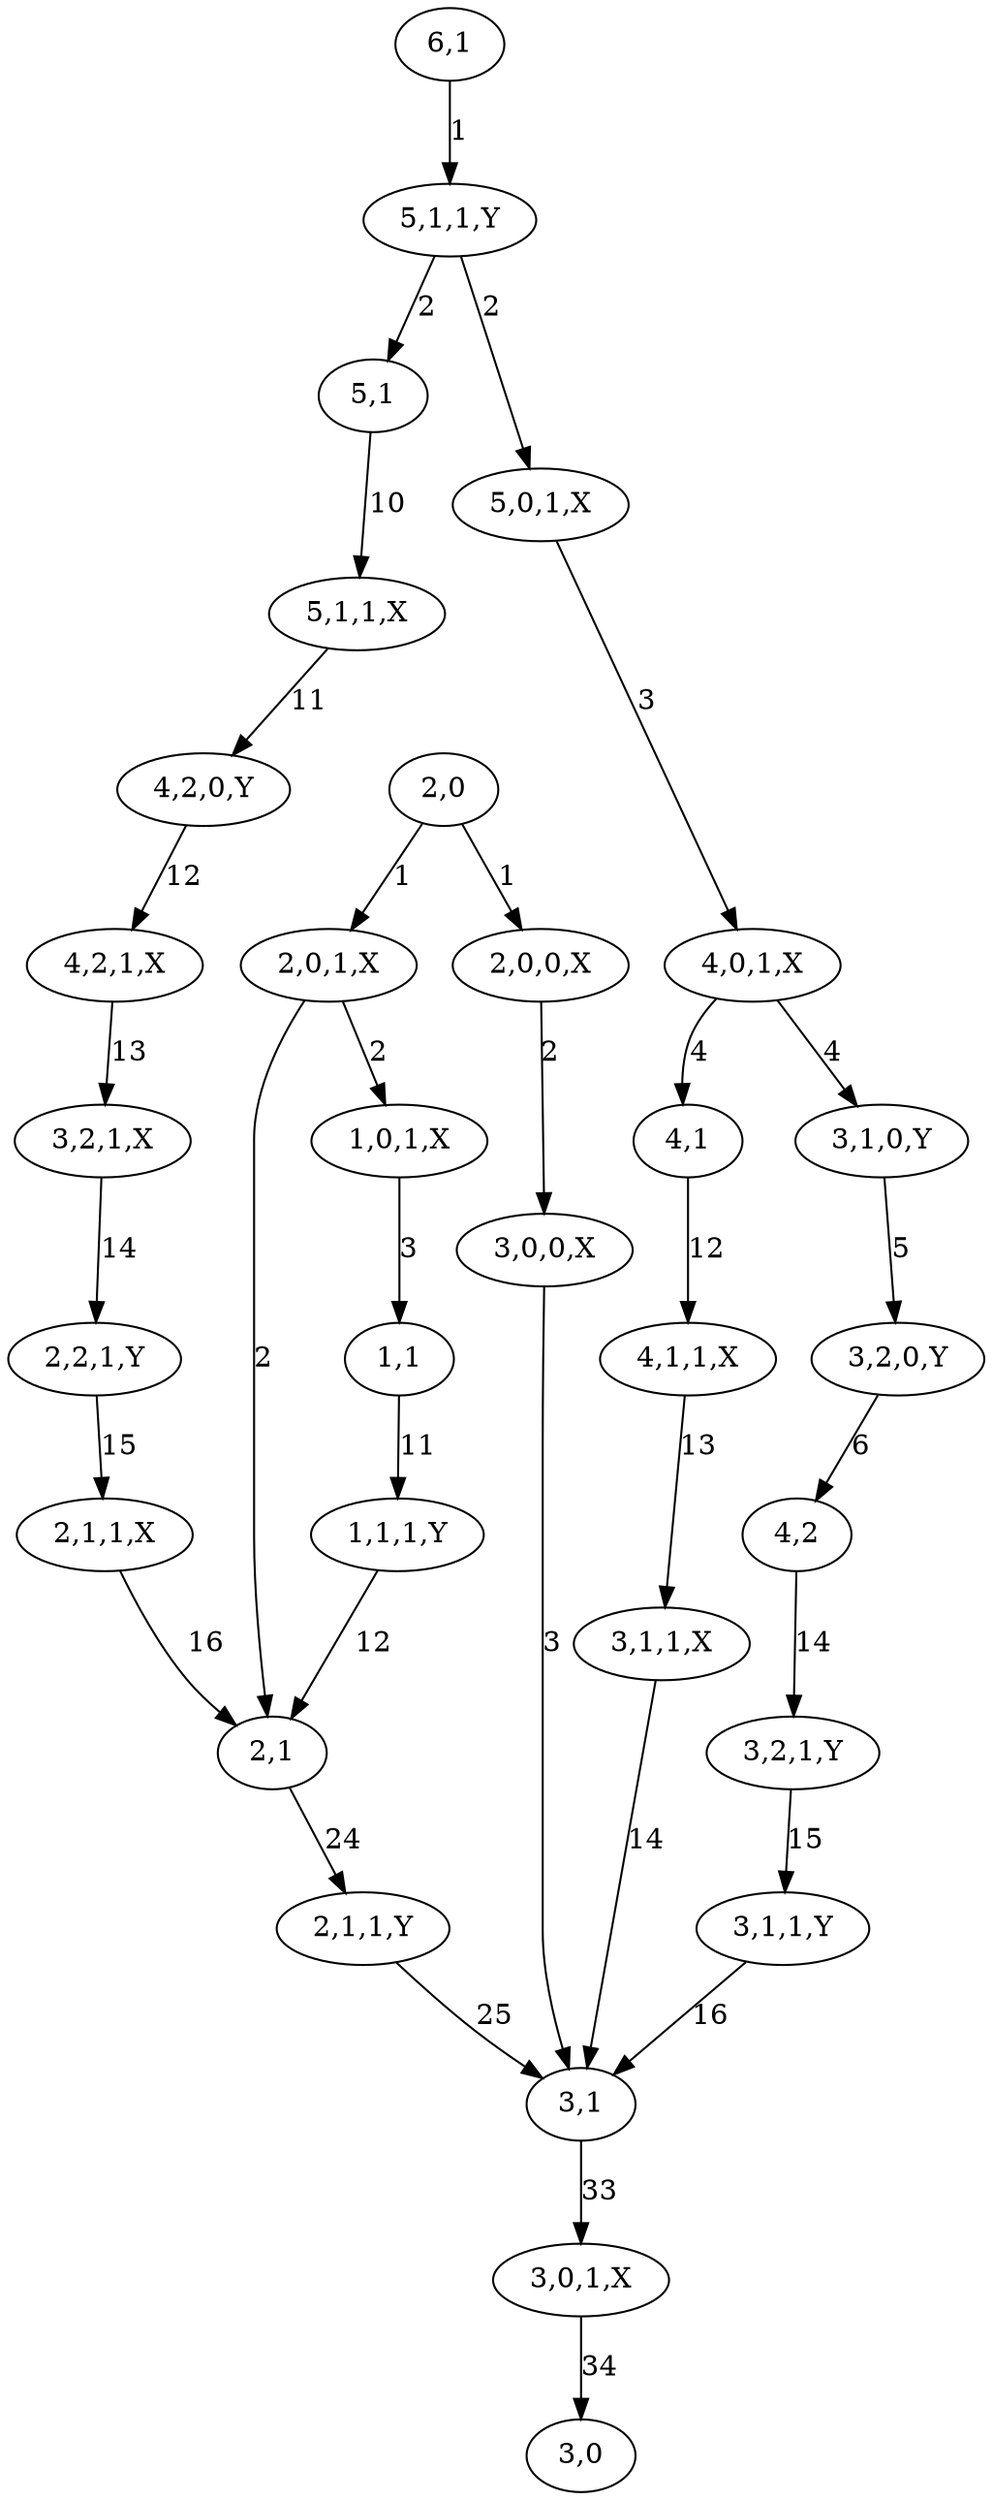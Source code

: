 digraph graphname {
"2,2,1,Y" [nodetype=route];
"2,1,1,X" [nodetype=route];
"1,0,1,X" [nodetype=route];
"1,1" [nodetype=logic];
"6,1" [nodetype=logic];
"2,1" [nodetype=logic];
"2,0" [nodetype=logic];
"3,0,0,X" [nodetype=route];
"4,2" [nodetype=logic];
"4,1" [nodetype=logic];
"4,0,1,X" [nodetype=route];
"5,1" [nodetype=logic];
"3,0" [nodetype=logic];
"3,1" [nodetype=logic];
"5,1,1,X" [nodetype=route];
"5,1,1,Y" [nodetype=route];
"2,1,1,Y" [nodetype=route];
"2,0,1,X" [nodetype=route];
"5,0,1,X" [nodetype=route];
"2,0,0,X" [nodetype=route];
"1,1,1,Y" [nodetype=route];
"3,1,0,Y" [nodetype=route];
"3,2,0,Y" [nodetype=route];
"3,0,1,X" [nodetype=route];
"3,2,1,Y" [nodetype=route];
"3,2,1,X" [nodetype=route];
"4,2,0,Y" [nodetype=route];
"3,1,1,X" [nodetype=route];
"3,1,1,Y" [nodetype=route];
"4,1,1,X" [nodetype=route];
"4,2,1,X" [nodetype=route];
"2,2,1,Y" -> "2,1,1,X"  [label=15];
"2,1,1,X" -> "2,1"  [label=16];
"1,0,1,X" -> "1,1"  [label=3];
"1,1" -> "1,1,1,Y"  [label=11];
"6,1" -> "5,1,1,Y"  [label=1];
"2,1" -> "2,1,1,Y"  [label=24];
"2,0" -> "2,0,1,X"  [label=1];
"2,0" -> "2,0,0,X"  [label=1];
"3,0,0,X" -> "3,1"  [label=3];
"4,2" -> "3,2,1,Y"  [label=14];
"4,1" -> "4,1,1,X"  [label=12];
"4,0,1,X" -> "4,1"  [label=4];
"4,0,1,X" -> "3,1,0,Y"  [label=4];
"5,1" -> "5,1,1,X"  [label=10];
"3,1" -> "3,0,1,X"  [label=33];
"5,1,1,X" -> "4,2,0,Y"  [label=11];
"5,1,1,Y" -> "5,1"  [label=2];
"5,1,1,Y" -> "5,0,1,X"  [label=2];
"2,1,1,Y" -> "3,1"  [label=25];
"2,0,1,X" -> "2,1"  [label=2];
"2,0,1,X" -> "1,0,1,X"  [label=2];
"5,0,1,X" -> "4,0,1,X"  [label=3];
"2,0,0,X" -> "3,0,0,X"  [label=2];
"1,1,1,Y" -> "2,1"  [label=12];
"3,1,0,Y" -> "3,2,0,Y"  [label=5];
"3,2,0,Y" -> "4,2"  [label=6];
"3,0,1,X" -> "3,0"  [label=34];
"3,2,1,Y" -> "3,1,1,Y"  [label=15];
"3,2,1,X" -> "2,2,1,Y"  [label=14];
"4,2,0,Y" -> "4,2,1,X"  [label=12];
"3,1,1,X" -> "3,1"  [label=14];
"3,1,1,Y" -> "3,1"  [label=16];
"4,1,1,X" -> "3,1,1,X"  [label=13];
"4,2,1,X" -> "3,2,1,X"  [label=13];
}
